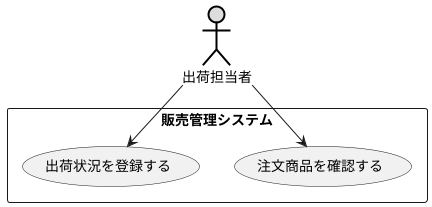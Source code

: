 @startuml ユースケース図
actor 出荷担当者 #DDDDDD;line:black;line.bold;
rectangle 販売管理システム{
    usecase 注文商品を確認する
    usecase 出荷状況を登録する
}
出荷担当者-->出荷状況を登録する
出荷担当者-->注文商品を確認する
@enduml
